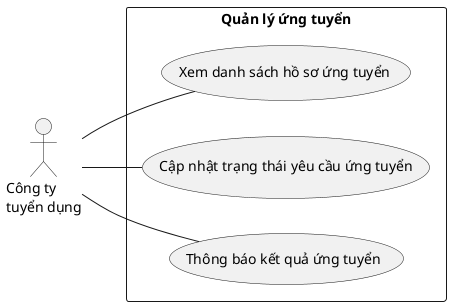 @startuml QuanLyUngTuyen
left to right direction

actor "Công ty\ntuyển dụng" as congTyTuyenDung

rectangle "Quản lý ứng tuyển" {
    usecase "Xem danh sách hồ sơ ứng tuyển" as xemDanhSachHoSoUngTuyen
    usecase "Cập nhật trạng thái yêu cầu ứng tuyển" as capNhatTrangThaiYeuCauUngTuyen
    usecase "Thông báo kết quả ứng tuyển" as thongBaoKetQuaUngTuyen
}

congTyTuyenDung -- xemDanhSachHoSoUngTuyen
congTyTuyenDung -- capNhatTrangThaiYeuCauUngTuyen
congTyTuyenDung -- thongBaoKetQuaUngTuyen

@enduml
```